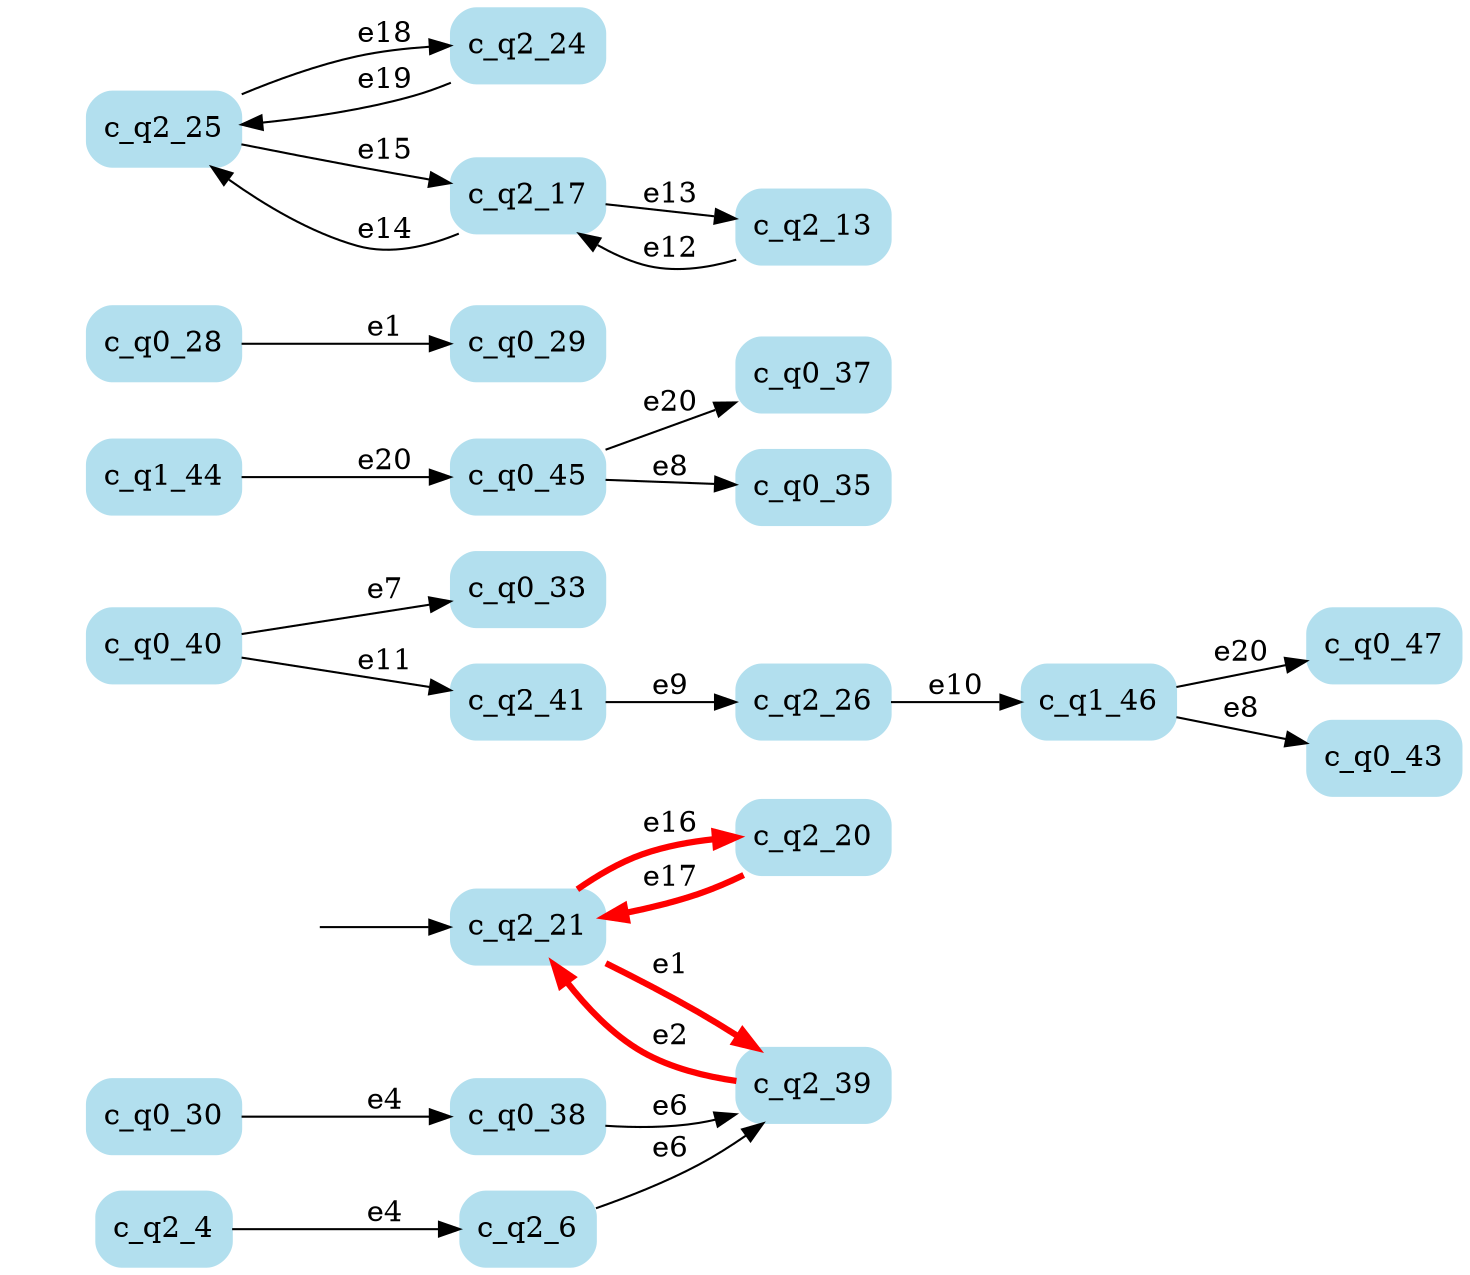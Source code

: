 digraph G {

	rankdir = LR;

	start_c_q2_21[style=invisible];

	node[shape=box, style="rounded, filled", color=lightblue2];

	c_q0_38[label="c_q0_38"];
	c_q1_46[label="c_q1_46"];
	c_q1_44[label="c_q1_44"];
	c_q0_37[label="c_q0_37"];
	c_q0_47[label="c_q0_47"];
	c_q2_26[label="c_q2_26"];
	c_q0_28[label="c_q0_28"];
	c_q2_39[label="c_q2_39"];
	c_q2_25[label="c_q2_25"];
	c_q2_6[label="c_q2_6"];
	c_q0_43[label="c_q0_43"];
	c_q0_35[label="c_q0_35"];
	c_q0_29[label="c_q0_29"];
	c_q0_33[label="c_q0_33"];
	c_q2_13[label="c_q2_13"];
	c_q2_4[label="c_q2_4"];
	c_q2_24[label="c_q2_24"];
	c_q0_40[label="c_q0_40"];
	c_q2_41[label="c_q2_41"];
	c_q2_17[label="c_q2_17"];
	c_q2_20[label="c_q2_20"];
	c_q2_21[label="c_q2_21"];
	c_q0_30[label="c_q0_30"];
	c_q0_45[label="c_q0_45"];

	start_c_q2_21 -> c_q2_21;
	c_q2_21 -> c_q2_39[label="e1", penwidth=3, color=red];
	c_q2_39 -> c_q2_21[label="e2", penwidth=3, color=red];
	c_q2_4 -> c_q2_6[label="e4"];
	c_q2_6 -> c_q2_39[label="e6"];
	c_q2_41 -> c_q2_26[label="e9"];
	c_q2_13 -> c_q2_17[label="e12"];
	c_q2_17 -> c_q2_13[label="e13"];
	c_q2_17 -> c_q2_25[label="e14"];
	c_q2_25 -> c_q2_17[label="e15"];
	c_q2_21 -> c_q2_20[label="e16", penwidth=3, color=red];
	c_q2_20 -> c_q2_21[label="e17", penwidth=3, color=red];
	c_q2_25 -> c_q2_24[label="e18"];
	c_q2_24 -> c_q2_25[label="e19"];
	c_q2_26 -> c_q1_46[label="e10"];
	c_q0_28 -> c_q0_29[label="e1"];
	c_q0_30 -> c_q0_38[label="e4"];
	c_q0_40 -> c_q0_33[label="e7"];
	c_q0_45 -> c_q0_35[label="e8"];
	c_q0_45 -> c_q0_37[label="e20"];
	c_q0_38 -> c_q2_39[label="e6"];
	c_q0_40 -> c_q2_41[label="e11"];
	c_q1_46 -> c_q0_43[label="e8"];
	c_q1_44 -> c_q0_45[label="e20"];
	c_q1_46 -> c_q0_47[label="e20"];

}